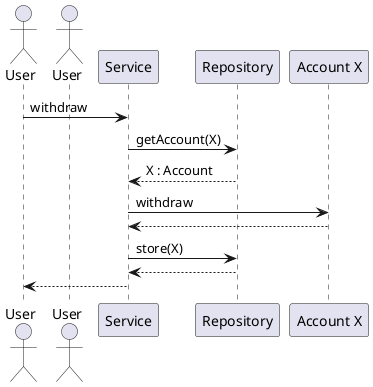 @startuml

actor "User" as U1
actor "User" as U2
participant "Service" as S
participant "Repository" as R
participant "Account X" as A

U1 -> S: withdraw
S -> R: getAccount(X)
S <-- R: X : Account
S -> A: withdraw
S <-- A:
S -> R: store(X)
S <-- R:
U1 <-- S:

@enduml